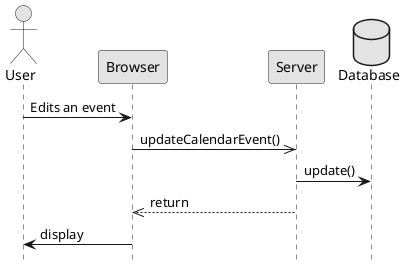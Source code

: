 @startuml  analysis3

skinparam monochrome true
skinparam shadowing false
hide footbox

actor User
database Database order 100

User -> Browser : Edits an event
Browser ->> Server : updateCalendarEvent()
Server -> Database : update()

Server -->> Browser : return
Browser -> User : display

@enduml
